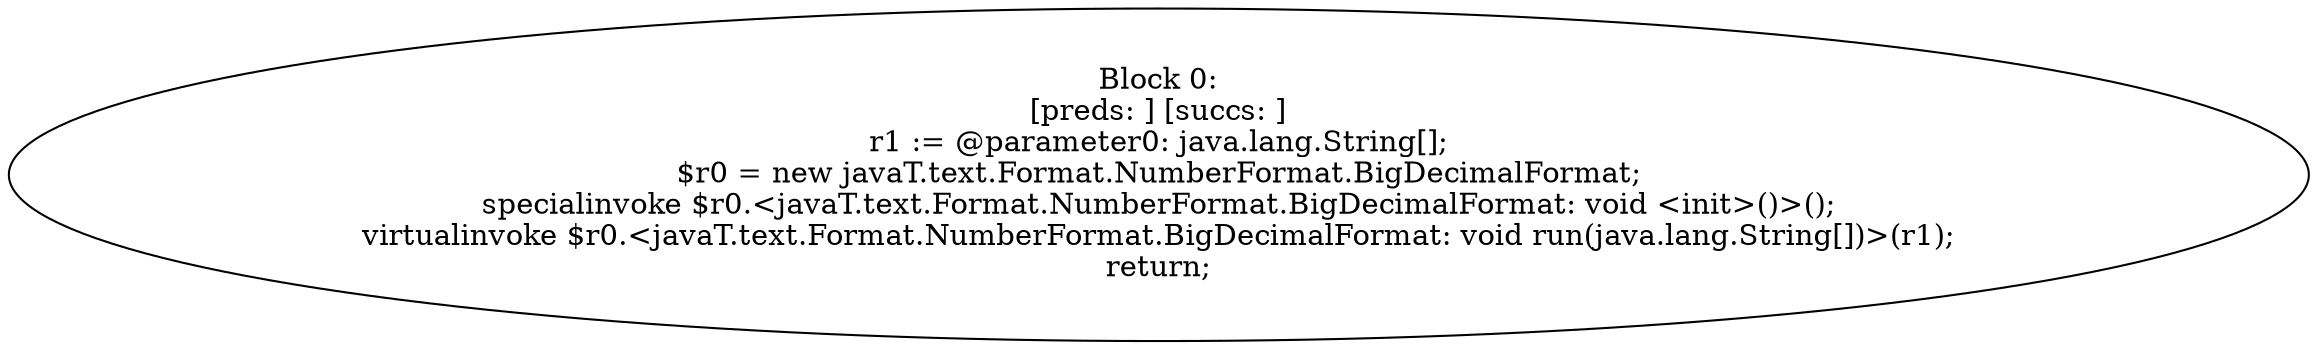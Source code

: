 digraph "unitGraph" {
    "Block 0:
[preds: ] [succs: ]
r1 := @parameter0: java.lang.String[];
$r0 = new javaT.text.Format.NumberFormat.BigDecimalFormat;
specialinvoke $r0.<javaT.text.Format.NumberFormat.BigDecimalFormat: void <init>()>();
virtualinvoke $r0.<javaT.text.Format.NumberFormat.BigDecimalFormat: void run(java.lang.String[])>(r1);
return;
"
}
